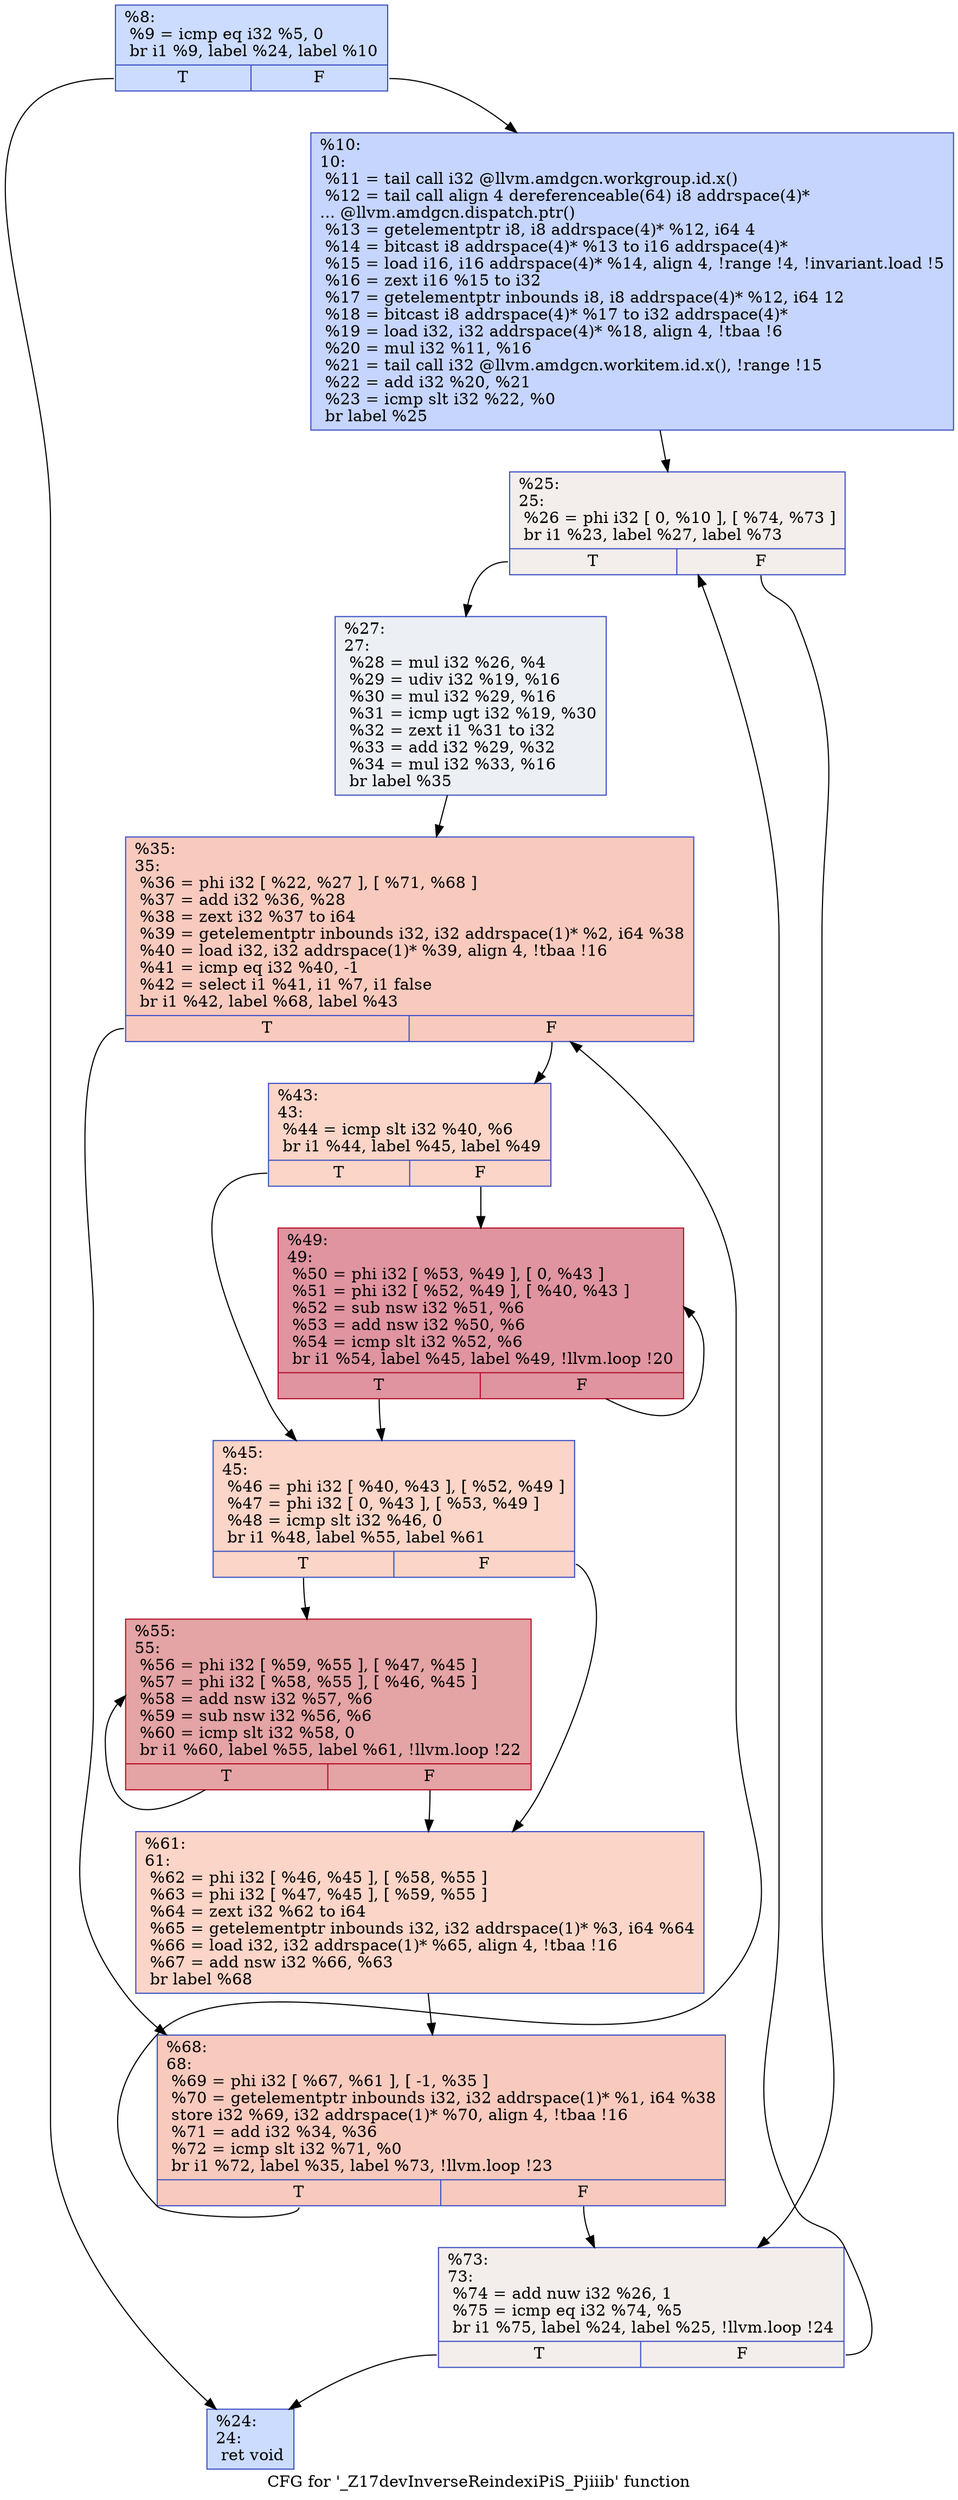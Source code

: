 digraph "CFG for '_Z17devInverseReindexiPiS_Pjiiib' function" {
	label="CFG for '_Z17devInverseReindexiPiS_Pjiiib' function";

	Node0x482fd50 [shape=record,color="#3d50c3ff", style=filled, fillcolor="#8caffe70",label="{%8:\l  %9 = icmp eq i32 %5, 0\l  br i1 %9, label %24, label %10\l|{<s0>T|<s1>F}}"];
	Node0x482fd50:s0 -> Node0x482fd00;
	Node0x482fd50:s1 -> Node0x4830510;
	Node0x4830510 [shape=record,color="#3d50c3ff", style=filled, fillcolor="#7ea1fa70",label="{%10:\l10:                                               \l  %11 = tail call i32 @llvm.amdgcn.workgroup.id.x()\l  %12 = tail call align 4 dereferenceable(64) i8 addrspace(4)*\l... @llvm.amdgcn.dispatch.ptr()\l  %13 = getelementptr i8, i8 addrspace(4)* %12, i64 4\l  %14 = bitcast i8 addrspace(4)* %13 to i16 addrspace(4)*\l  %15 = load i16, i16 addrspace(4)* %14, align 4, !range !4, !invariant.load !5\l  %16 = zext i16 %15 to i32\l  %17 = getelementptr inbounds i8, i8 addrspace(4)* %12, i64 12\l  %18 = bitcast i8 addrspace(4)* %17 to i32 addrspace(4)*\l  %19 = load i32, i32 addrspace(4)* %18, align 4, !tbaa !6\l  %20 = mul i32 %11, %16\l  %21 = tail call i32 @llvm.amdgcn.workitem.id.x(), !range !15\l  %22 = add i32 %20, %21\l  %23 = icmp slt i32 %22, %0\l  br label %25\l}"];
	Node0x4830510 -> Node0x4832220;
	Node0x482fd00 [shape=record,color="#3d50c3ff", style=filled, fillcolor="#8caffe70",label="{%24:\l24:                                               \l  ret void\l}"];
	Node0x4832220 [shape=record,color="#3d50c3ff", style=filled, fillcolor="#e5d8d170",label="{%25:\l25:                                               \l  %26 = phi i32 [ 0, %10 ], [ %74, %73 ]\l  br i1 %23, label %27, label %73\l|{<s0>T|<s1>F}}"];
	Node0x4832220:s0 -> Node0x4832460;
	Node0x4832220:s1 -> Node0x4832320;
	Node0x4832460 [shape=record,color="#3d50c3ff", style=filled, fillcolor="#d4dbe670",label="{%27:\l27:                                               \l  %28 = mul i32 %26, %4\l  %29 = udiv i32 %19, %16\l  %30 = mul i32 %29, %16\l  %31 = icmp ugt i32 %19, %30\l  %32 = zext i1 %31 to i32\l  %33 = add i32 %29, %32\l  %34 = mul i32 %33, %16\l  br label %35\l}"];
	Node0x4832460 -> Node0x4831a20;
	Node0x4831a20 [shape=record,color="#3d50c3ff", style=filled, fillcolor="#ef886b70",label="{%35:\l35:                                               \l  %36 = phi i32 [ %22, %27 ], [ %71, %68 ]\l  %37 = add i32 %36, %28\l  %38 = zext i32 %37 to i64\l  %39 = getelementptr inbounds i32, i32 addrspace(1)* %2, i64 %38\l  %40 = load i32, i32 addrspace(1)* %39, align 4, !tbaa !16\l  %41 = icmp eq i32 %40, -1\l  %42 = select i1 %41, i1 %7, i1 false\l  br i1 %42, label %68, label %43\l|{<s0>T|<s1>F}}"];
	Node0x4831a20:s0 -> Node0x4832b60;
	Node0x4831a20:s1 -> Node0x4833190;
	Node0x4833190 [shape=record,color="#3d50c3ff", style=filled, fillcolor="#f5a08170",label="{%43:\l43:                                               \l  %44 = icmp slt i32 %40, %6\l  br i1 %44, label %45, label %49\l|{<s0>T|<s1>F}}"];
	Node0x4833190:s0 -> Node0x4833360;
	Node0x4833190:s1 -> Node0x48333b0;
	Node0x4833360 [shape=record,color="#3d50c3ff", style=filled, fillcolor="#f5a08170",label="{%45:\l45:                                               \l  %46 = phi i32 [ %40, %43 ], [ %52, %49 ]\l  %47 = phi i32 [ 0, %43 ], [ %53, %49 ]\l  %48 = icmp slt i32 %46, 0\l  br i1 %48, label %55, label %61\l|{<s0>T|<s1>F}}"];
	Node0x4833360:s0 -> Node0x4833780;
	Node0x4833360:s1 -> Node0x4833810;
	Node0x48333b0 [shape=record,color="#b70d28ff", style=filled, fillcolor="#b70d2870",label="{%49:\l49:                                               \l  %50 = phi i32 [ %53, %49 ], [ 0, %43 ]\l  %51 = phi i32 [ %52, %49 ], [ %40, %43 ]\l  %52 = sub nsw i32 %51, %6\l  %53 = add nsw i32 %50, %6\l  %54 = icmp slt i32 %52, %6\l  br i1 %54, label %45, label %49, !llvm.loop !20\l|{<s0>T|<s1>F}}"];
	Node0x48333b0:s0 -> Node0x4833360;
	Node0x48333b0:s1 -> Node0x48333b0;
	Node0x4833780 [shape=record,color="#b70d28ff", style=filled, fillcolor="#c32e3170",label="{%55:\l55:                                               \l  %56 = phi i32 [ %59, %55 ], [ %47, %45 ]\l  %57 = phi i32 [ %58, %55 ], [ %46, %45 ]\l  %58 = add nsw i32 %57, %6\l  %59 = sub nsw i32 %56, %6\l  %60 = icmp slt i32 %58, 0\l  br i1 %60, label %55, label %61, !llvm.loop !22\l|{<s0>T|<s1>F}}"];
	Node0x4833780:s0 -> Node0x4833780;
	Node0x4833780:s1 -> Node0x4833810;
	Node0x4833810 [shape=record,color="#3d50c3ff", style=filled, fillcolor="#f5a08170",label="{%61:\l61:                                               \l  %62 = phi i32 [ %46, %45 ], [ %58, %55 ]\l  %63 = phi i32 [ %47, %45 ], [ %59, %55 ]\l  %64 = zext i32 %62 to i64\l  %65 = getelementptr inbounds i32, i32 addrspace(1)* %3, i64 %64\l  %66 = load i32, i32 addrspace(1)* %65, align 4, !tbaa !16\l  %67 = add nsw i32 %66, %63\l  br label %68\l}"];
	Node0x4833810 -> Node0x4832b60;
	Node0x4832b60 [shape=record,color="#3d50c3ff", style=filled, fillcolor="#ef886b70",label="{%68:\l68:                                               \l  %69 = phi i32 [ %67, %61 ], [ -1, %35 ]\l  %70 = getelementptr inbounds i32, i32 addrspace(1)* %1, i64 %38\l  store i32 %69, i32 addrspace(1)* %70, align 4, !tbaa !16\l  %71 = add i32 %34, %36\l  %72 = icmp slt i32 %71, %0\l  br i1 %72, label %35, label %73, !llvm.loop !23\l|{<s0>T|<s1>F}}"];
	Node0x4832b60:s0 -> Node0x4831a20;
	Node0x4832b60:s1 -> Node0x4832320;
	Node0x4832320 [shape=record,color="#3d50c3ff", style=filled, fillcolor="#e5d8d170",label="{%73:\l73:                                               \l  %74 = add nuw i32 %26, 1\l  %75 = icmp eq i32 %74, %5\l  br i1 %75, label %24, label %25, !llvm.loop !24\l|{<s0>T|<s1>F}}"];
	Node0x4832320:s0 -> Node0x482fd00;
	Node0x4832320:s1 -> Node0x4832220;
}
